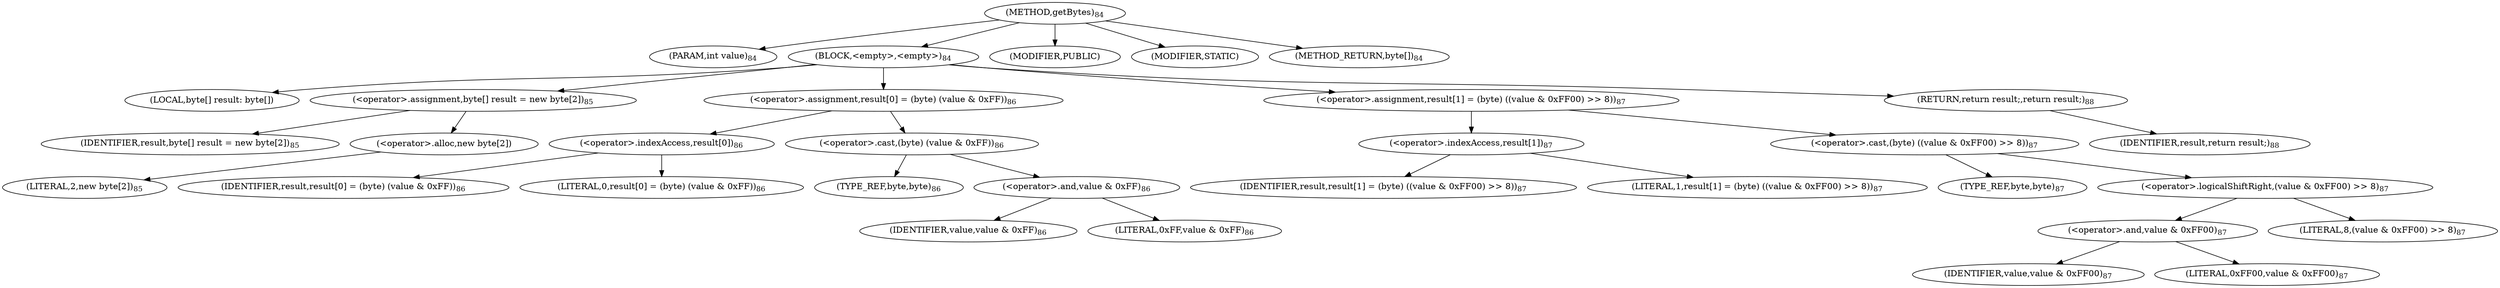 digraph "getBytes" {  
"107" [label = <(METHOD,getBytes)<SUB>84</SUB>> ]
"108" [label = <(PARAM,int value)<SUB>84</SUB>> ]
"109" [label = <(BLOCK,&lt;empty&gt;,&lt;empty&gt;)<SUB>84</SUB>> ]
"110" [label = <(LOCAL,byte[] result: byte[])> ]
"111" [label = <(&lt;operator&gt;.assignment,byte[] result = new byte[2])<SUB>85</SUB>> ]
"112" [label = <(IDENTIFIER,result,byte[] result = new byte[2])<SUB>85</SUB>> ]
"113" [label = <(&lt;operator&gt;.alloc,new byte[2])> ]
"114" [label = <(LITERAL,2,new byte[2])<SUB>85</SUB>> ]
"115" [label = <(&lt;operator&gt;.assignment,result[0] = (byte) (value &amp; 0xFF))<SUB>86</SUB>> ]
"116" [label = <(&lt;operator&gt;.indexAccess,result[0])<SUB>86</SUB>> ]
"117" [label = <(IDENTIFIER,result,result[0] = (byte) (value &amp; 0xFF))<SUB>86</SUB>> ]
"118" [label = <(LITERAL,0,result[0] = (byte) (value &amp; 0xFF))<SUB>86</SUB>> ]
"119" [label = <(&lt;operator&gt;.cast,(byte) (value &amp; 0xFF))<SUB>86</SUB>> ]
"120" [label = <(TYPE_REF,byte,byte)<SUB>86</SUB>> ]
"121" [label = <(&lt;operator&gt;.and,value &amp; 0xFF)<SUB>86</SUB>> ]
"122" [label = <(IDENTIFIER,value,value &amp; 0xFF)<SUB>86</SUB>> ]
"123" [label = <(LITERAL,0xFF,value &amp; 0xFF)<SUB>86</SUB>> ]
"124" [label = <(&lt;operator&gt;.assignment,result[1] = (byte) ((value &amp; 0xFF00) &gt;&gt; 8))<SUB>87</SUB>> ]
"125" [label = <(&lt;operator&gt;.indexAccess,result[1])<SUB>87</SUB>> ]
"126" [label = <(IDENTIFIER,result,result[1] = (byte) ((value &amp; 0xFF00) &gt;&gt; 8))<SUB>87</SUB>> ]
"127" [label = <(LITERAL,1,result[1] = (byte) ((value &amp; 0xFF00) &gt;&gt; 8))<SUB>87</SUB>> ]
"128" [label = <(&lt;operator&gt;.cast,(byte) ((value &amp; 0xFF00) &gt;&gt; 8))<SUB>87</SUB>> ]
"129" [label = <(TYPE_REF,byte,byte)<SUB>87</SUB>> ]
"130" [label = <(&lt;operator&gt;.logicalShiftRight,(value &amp; 0xFF00) &gt;&gt; 8)<SUB>87</SUB>> ]
"131" [label = <(&lt;operator&gt;.and,value &amp; 0xFF00)<SUB>87</SUB>> ]
"132" [label = <(IDENTIFIER,value,value &amp; 0xFF00)<SUB>87</SUB>> ]
"133" [label = <(LITERAL,0xFF00,value &amp; 0xFF00)<SUB>87</SUB>> ]
"134" [label = <(LITERAL,8,(value &amp; 0xFF00) &gt;&gt; 8)<SUB>87</SUB>> ]
"135" [label = <(RETURN,return result;,return result;)<SUB>88</SUB>> ]
"136" [label = <(IDENTIFIER,result,return result;)<SUB>88</SUB>> ]
"137" [label = <(MODIFIER,PUBLIC)> ]
"138" [label = <(MODIFIER,STATIC)> ]
"139" [label = <(METHOD_RETURN,byte[])<SUB>84</SUB>> ]
  "107" -> "108" 
  "107" -> "109" 
  "107" -> "137" 
  "107" -> "138" 
  "107" -> "139" 
  "109" -> "110" 
  "109" -> "111" 
  "109" -> "115" 
  "109" -> "124" 
  "109" -> "135" 
  "111" -> "112" 
  "111" -> "113" 
  "113" -> "114" 
  "115" -> "116" 
  "115" -> "119" 
  "116" -> "117" 
  "116" -> "118" 
  "119" -> "120" 
  "119" -> "121" 
  "121" -> "122" 
  "121" -> "123" 
  "124" -> "125" 
  "124" -> "128" 
  "125" -> "126" 
  "125" -> "127" 
  "128" -> "129" 
  "128" -> "130" 
  "130" -> "131" 
  "130" -> "134" 
  "131" -> "132" 
  "131" -> "133" 
  "135" -> "136" 
}
